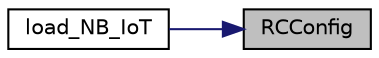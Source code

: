 digraph "RCConfig"
{
 // LATEX_PDF_SIZE
  edge [fontname="Helvetica",fontsize="10",labelfontname="Helvetica",labelfontsize="10"];
  node [fontname="Helvetica",fontsize="10",shape=record];
  rankdir="RL";
  Node1 [label="RCConfig",height=0.2,width=0.4,color="black", fillcolor="grey75", style="filled", fontcolor="black",tooltip=" "];
  Node1 -> Node2 [dir="back",color="midnightblue",fontsize="10",style="solid",fontname="Helvetica"];
  Node2 [label="load_NB_IoT",height=0.2,width=0.4,color="black", fillcolor="white", style="filled",URL="$NB__IoT__interface_8h.html#ab8f8bdf0382afdb77f374381ae382961",tooltip=" "];
}
